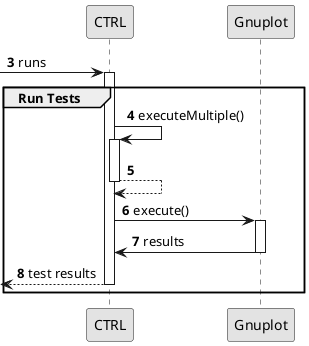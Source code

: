 @startuml
skinparam monochrome true
skinparam packageStyle rectangle
skinparam shadowing false

autonumber 3

'hide footbox


 -> CTRL : runs
                    group Run Tests
activate CTRL

                CTRL -> CTRL : executeMultiple()
                activate CTRL
                CTRL --> CTRL
                deactivate CTRL
                CTRL -> Gnuplot : execute()
                activate Gnuplot
                Gnuplot -> CTRL : results
                deactivate Gnuplot

            <-- CTRL : test results

        deactivate CTRL
                    end

@enduml